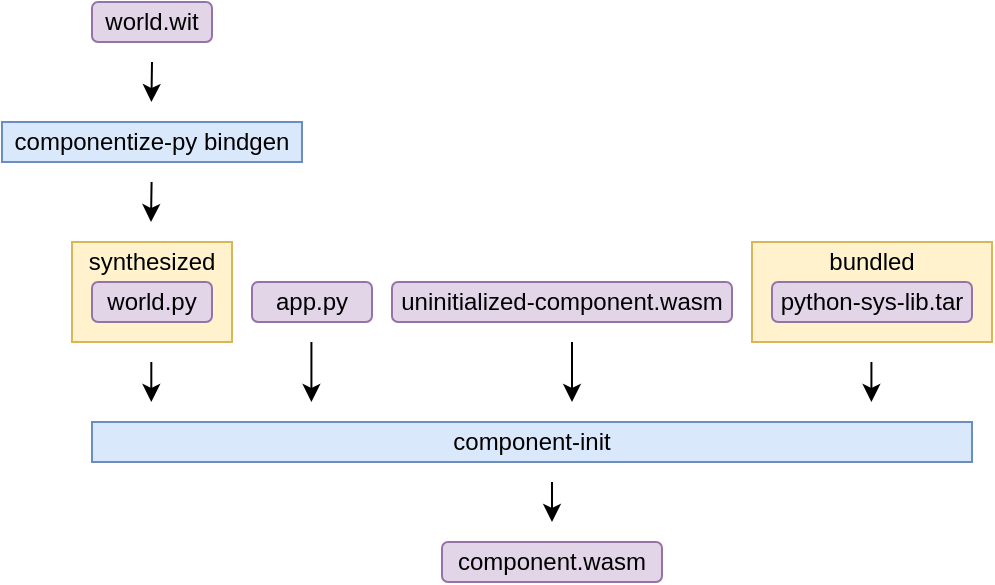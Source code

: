 <mxfile version="21.7.2" type="github">
  <diagram name="Page-1" id="wF1uMGhLeyXnpZ27aQJU">
    <mxGraphModel dx="826" dy="645" grid="1" gridSize="10" guides="1" tooltips="1" connect="1" arrows="1" fold="1" page="1" pageScale="1" pageWidth="850" pageHeight="1100" math="0" shadow="0">
      <root>
        <mxCell id="0" />
        <mxCell id="1" parent="0" />
        <mxCell id="kVbF6EgV8bhvYfWOTuWb-39" value="" style="endArrow=classic;html=1;rounded=0;" parent="1" edge="1">
          <mxGeometry width="50" height="50" relative="1" as="geometry">
            <mxPoint x="180" y="590" as="sourcePoint" />
            <mxPoint x="179.71" y="610" as="targetPoint" />
          </mxGeometry>
        </mxCell>
        <mxCell id="kVbF6EgV8bhvYfWOTuWb-15" value="world.wit" style="rounded=1;whiteSpace=wrap;html=1;fillColor=#e1d5e7;strokeColor=#9673a6;" parent="1" vertex="1">
          <mxGeometry x="150" y="560" width="60" height="20" as="geometry" />
        </mxCell>
        <mxCell id="kVbF6EgV8bhvYfWOTuWb-16" value="app.py" style="rounded=1;whiteSpace=wrap;html=1;fillColor=#e1d5e7;strokeColor=#9673a6;" parent="1" vertex="1">
          <mxGeometry x="230" y="700" width="60" height="20" as="geometry" />
        </mxCell>
        <mxCell id="kVbF6EgV8bhvYfWOTuWb-31" value="uninitialized-component.wasm" style="rounded=1;whiteSpace=wrap;html=1;fillColor=#e1d5e7;strokeColor=#9673a6;" parent="1" vertex="1">
          <mxGeometry x="300" y="700" width="170" height="20" as="geometry" />
        </mxCell>
        <mxCell id="kVbF6EgV8bhvYfWOTuWb-36" value="component-init" style="rounded=0;whiteSpace=wrap;html=1;fillColor=#dae8fc;strokeColor=#6c8ebf;" parent="1" vertex="1">
          <mxGeometry x="150" y="770" width="440" height="20" as="geometry" />
        </mxCell>
        <mxCell id="kVbF6EgV8bhvYfWOTuWb-37" value="" style="endArrow=classic;html=1;rounded=0;" parent="1" edge="1">
          <mxGeometry width="50" height="50" relative="1" as="geometry">
            <mxPoint x="259.71" y="730" as="sourcePoint" />
            <mxPoint x="259.71" y="760" as="targetPoint" />
          </mxGeometry>
        </mxCell>
        <mxCell id="kVbF6EgV8bhvYfWOTuWb-38" value="" style="endArrow=classic;html=1;rounded=0;" parent="1" edge="1">
          <mxGeometry width="50" height="50" relative="1" as="geometry">
            <mxPoint x="390" y="730" as="sourcePoint" />
            <mxPoint x="390" y="760" as="targetPoint" />
          </mxGeometry>
        </mxCell>
        <mxCell id="kVbF6EgV8bhvYfWOTuWb-41" value="bundled" style="rounded=0;whiteSpace=wrap;html=1;fillColor=#fff2cc;strokeColor=#d6b656;spacingTop=-30;" parent="1" vertex="1">
          <mxGeometry x="480" y="680" width="120" height="50" as="geometry" />
        </mxCell>
        <mxCell id="kVbF6EgV8bhvYfWOTuWb-42" value="python-sys-lib.tar" style="rounded=1;whiteSpace=wrap;html=1;fillColor=#e1d5e7;strokeColor=#9673a6;" parent="1" vertex="1">
          <mxGeometry x="490" y="700" width="100" height="20" as="geometry" />
        </mxCell>
        <mxCell id="kVbF6EgV8bhvYfWOTuWb-43" style="edgeStyle=orthogonalEdgeStyle;rounded=0;orthogonalLoop=1;jettySize=auto;html=1;exitX=0.5;exitY=1;exitDx=0;exitDy=0;" parent="1" source="kVbF6EgV8bhvYfWOTuWb-41" target="kVbF6EgV8bhvYfWOTuWb-41" edge="1">
          <mxGeometry relative="1" as="geometry" />
        </mxCell>
        <mxCell id="kVbF6EgV8bhvYfWOTuWb-44" value="" style="endArrow=classic;html=1;rounded=0;" parent="1" edge="1">
          <mxGeometry width="50" height="50" relative="1" as="geometry">
            <mxPoint x="539.71" y="740" as="sourcePoint" />
            <mxPoint x="539.71" y="760" as="targetPoint" />
          </mxGeometry>
        </mxCell>
        <mxCell id="kVbF6EgV8bhvYfWOTuWb-45" value="component.wasm" style="rounded=1;whiteSpace=wrap;html=1;fillColor=#e1d5e7;strokeColor=#9673a6;" parent="1" vertex="1">
          <mxGeometry x="325" y="830" width="110" height="20" as="geometry" />
        </mxCell>
        <mxCell id="kVbF6EgV8bhvYfWOTuWb-46" value="" style="endArrow=classic;html=1;rounded=0;" parent="1" edge="1">
          <mxGeometry width="50" height="50" relative="1" as="geometry">
            <mxPoint x="380" y="800" as="sourcePoint" />
            <mxPoint x="380" y="820" as="targetPoint" />
          </mxGeometry>
        </mxCell>
        <mxCell id="Dvv0jfvoOId3MnX6IZud-1" value="synthesized" style="rounded=0;whiteSpace=wrap;html=1;fillColor=#fff2cc;strokeColor=#d6b656;spacingTop=-30;" vertex="1" parent="1">
          <mxGeometry x="140" y="680" width="80" height="50" as="geometry" />
        </mxCell>
        <mxCell id="Dvv0jfvoOId3MnX6IZud-2" value="world.py" style="rounded=1;whiteSpace=wrap;html=1;fillColor=#e1d5e7;strokeColor=#9673a6;" vertex="1" parent="1">
          <mxGeometry x="150" y="700" width="60" height="20" as="geometry" />
        </mxCell>
        <mxCell id="Dvv0jfvoOId3MnX6IZud-3" style="edgeStyle=orthogonalEdgeStyle;rounded=0;orthogonalLoop=1;jettySize=auto;html=1;exitX=0.5;exitY=1;exitDx=0;exitDy=0;" edge="1" source="Dvv0jfvoOId3MnX6IZud-1" target="Dvv0jfvoOId3MnX6IZud-1" parent="1">
          <mxGeometry relative="1" as="geometry" />
        </mxCell>
        <mxCell id="Dvv0jfvoOId3MnX6IZud-4" value="" style="endArrow=classic;html=1;rounded=0;" edge="1" parent="1">
          <mxGeometry width="50" height="50" relative="1" as="geometry">
            <mxPoint x="179.66" y="740" as="sourcePoint" />
            <mxPoint x="179.66" y="760" as="targetPoint" />
          </mxGeometry>
        </mxCell>
        <mxCell id="Dvv0jfvoOId3MnX6IZud-5" value="componentize-py bindgen" style="rounded=0;whiteSpace=wrap;html=1;fillColor=#dae8fc;strokeColor=#6c8ebf;" vertex="1" parent="1">
          <mxGeometry x="105" y="620" width="150" height="20" as="geometry" />
        </mxCell>
        <mxCell id="Dvv0jfvoOId3MnX6IZud-6" value="" style="endArrow=classic;html=1;rounded=0;" edge="1" parent="1">
          <mxGeometry width="50" height="50" relative="1" as="geometry">
            <mxPoint x="179.79" y="650" as="sourcePoint" />
            <mxPoint x="179.5" y="670" as="targetPoint" />
          </mxGeometry>
        </mxCell>
      </root>
    </mxGraphModel>
  </diagram>
</mxfile>
